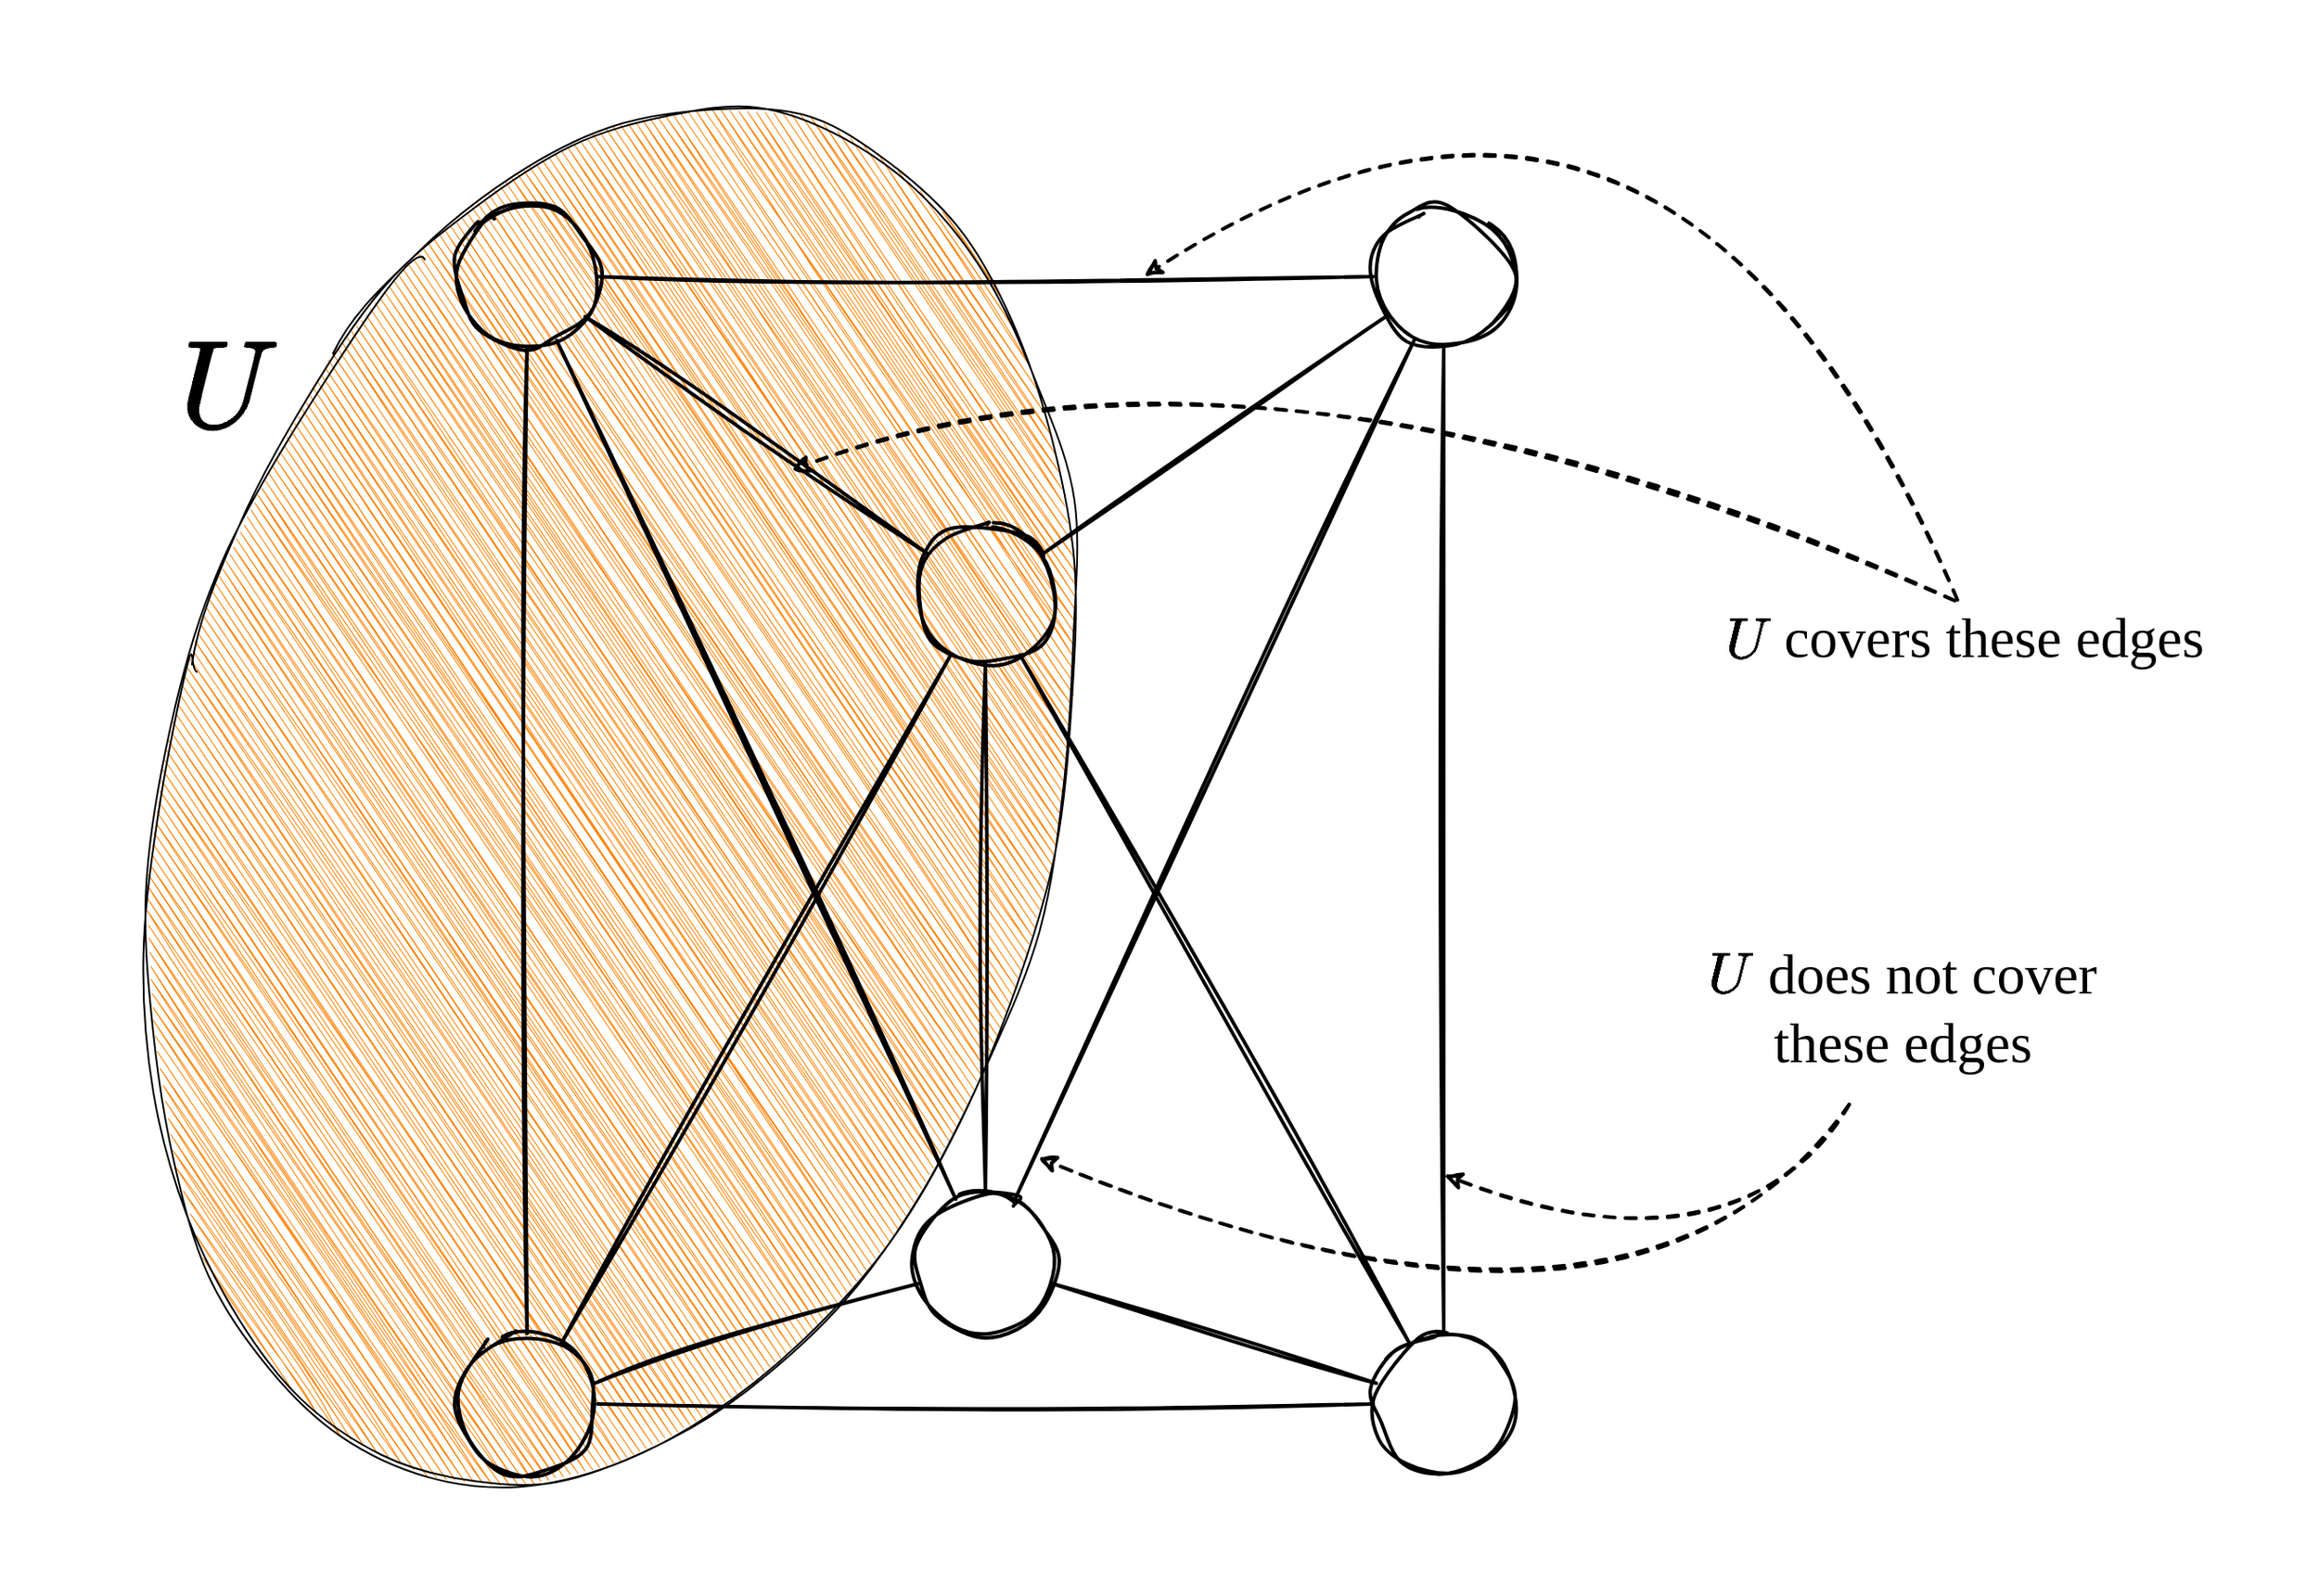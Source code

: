 <mxfile scale="4" border="0">
    <diagram id="xl5XHihS3tdmODuH2ESo" name="Page-1">
        <mxGraphModel dx="189" dy="1650" grid="1" gridSize="10" guides="1" tooltips="1" connect="1" arrows="1" fold="1" page="1" pageScale="1" pageWidth="1169" pageHeight="827" math="1" shadow="0">
            <root>
                <mxCell id="0"/>
                <mxCell id="1" parent="0"/>
                <mxCell id="61" value="" style="ellipse;whiteSpace=wrap;html=1;rotation=-75;sketch=1;curveFitting=1;jiggle=2;fillStyle=hachure;fillColor=#FF8000;strokeColor=default;" parent="1" vertex="1">
                    <mxGeometry x="-31.65" y="123.92" width="800" height="502.5" as="geometry"/>
                </mxCell>
                <mxCell id="50" style="edgeStyle=none;html=1;endArrow=none;endFill=0;strokeWidth=2;sketch=1;curveFitting=1;jiggle=2;" parent="1" source="37" target="43" edge="1">
                    <mxGeometry relative="1" as="geometry"/>
                </mxCell>
                <mxCell id="53" style="edgeStyle=none;html=1;endArrow=none;endFill=0;strokeWidth=2;sketch=1;curveFitting=1;jiggle=2;" parent="1" source="37" target="42" edge="1">
                    <mxGeometry relative="1" as="geometry"/>
                </mxCell>
                <mxCell id="37" value="" style="ellipse;whiteSpace=wrap;html=1;aspect=fixed;strokeWidth=2;sketch=1;curveFitting=1;jiggle=2;fillColor=none;" parent="1" vertex="1">
                    <mxGeometry x="280" y="680" width="80" height="80" as="geometry"/>
                </mxCell>
                <mxCell id="48" style="edgeStyle=none;html=1;exitX=0;exitY=0.5;exitDx=0;exitDy=0;entryX=1;entryY=0.5;entryDx=0;entryDy=0;endArrow=none;endFill=0;strokeWidth=2;sketch=1;curveFitting=1;jiggle=2;" parent="1" source="38" target="37" edge="1">
                    <mxGeometry relative="1" as="geometry"/>
                </mxCell>
                <mxCell id="49" style="edgeStyle=none;html=1;endArrow=none;endFill=0;strokeWidth=2;sketch=1;curveFitting=1;jiggle=2;" parent="1" source="38" target="43" edge="1">
                    <mxGeometry relative="1" as="geometry"/>
                </mxCell>
                <mxCell id="54" style="edgeStyle=none;html=1;endArrow=none;endFill=0;strokeWidth=2;sketch=1;curveFitting=1;jiggle=2;" parent="1" source="38" target="42" edge="1">
                    <mxGeometry relative="1" as="geometry"/>
                </mxCell>
                <mxCell id="38" value="" style="ellipse;whiteSpace=wrap;html=1;aspect=fixed;strokeWidth=2;sketch=1;curveFitting=1;jiggle=2;fillColor=none;" parent="1" vertex="1">
                    <mxGeometry x="800" y="680" width="80" height="80" as="geometry"/>
                </mxCell>
                <mxCell id="44" style="edgeStyle=none;html=1;exitX=0.5;exitY=1;exitDx=0;exitDy=0;entryX=0.5;entryY=0;entryDx=0;entryDy=0;endArrow=none;endFill=0;strokeWidth=2;sketch=1;curveFitting=1;jiggle=2;" parent="1" source="40" target="37" edge="1">
                    <mxGeometry relative="1" as="geometry"/>
                </mxCell>
                <mxCell id="45" style="edgeStyle=none;html=1;exitX=1;exitY=0.5;exitDx=0;exitDy=0;entryX=0;entryY=0.5;entryDx=0;entryDy=0;endArrow=none;endFill=0;strokeWidth=2;sketch=1;curveFitting=1;jiggle=2;" parent="1" source="40" target="41" edge="1">
                    <mxGeometry relative="1" as="geometry"/>
                </mxCell>
                <mxCell id="52" style="edgeStyle=none;html=1;endArrow=none;endFill=0;strokeWidth=2;sketch=1;curveFitting=1;jiggle=2;" parent="1" source="40" target="42" edge="1">
                    <mxGeometry relative="1" as="geometry"/>
                </mxCell>
                <mxCell id="40" value="" style="ellipse;whiteSpace=wrap;html=1;aspect=fixed;strokeWidth=2;sketch=1;curveFitting=1;jiggle=2;fillColor=none;" parent="1" vertex="1">
                    <mxGeometry x="280" y="40" width="80" height="80" as="geometry"/>
                </mxCell>
                <mxCell id="46" style="edgeStyle=none;html=1;exitX=0.5;exitY=1;exitDx=0;exitDy=0;entryX=0.5;entryY=0;entryDx=0;entryDy=0;endArrow=none;endFill=0;strokeWidth=2;sketch=1;curveFitting=1;jiggle=2;" parent="1" source="41" target="38" edge="1">
                    <mxGeometry relative="1" as="geometry"/>
                </mxCell>
                <mxCell id="51" style="edgeStyle=none;html=1;endArrow=none;endFill=0;strokeWidth=2;sketch=1;curveFitting=1;jiggle=2;" parent="1" source="41" target="42" edge="1">
                    <mxGeometry relative="1" as="geometry"/>
                </mxCell>
                <mxCell id="56" style="edgeStyle=none;html=1;endArrow=none;endFill=0;strokeWidth=2;sketch=1;curveFitting=1;jiggle=2;" parent="1" source="41" target="43" edge="1">
                    <mxGeometry relative="1" as="geometry"/>
                </mxCell>
                <mxCell id="41" value="" style="ellipse;whiteSpace=wrap;html=1;aspect=fixed;strokeWidth=2;sketch=1;curveFitting=1;jiggle=2;fillColor=none;" parent="1" vertex="1">
                    <mxGeometry x="800" y="40" width="80" height="80" as="geometry"/>
                </mxCell>
                <mxCell id="42" value="" style="ellipse;whiteSpace=wrap;html=1;aspect=fixed;strokeWidth=2;sketch=1;curveFitting=1;jiggle=2;fillColor=none;" parent="1" vertex="1">
                    <mxGeometry x="540" y="220" width="80" height="80" as="geometry"/>
                </mxCell>
                <mxCell id="55" style="edgeStyle=none;html=1;exitX=0.5;exitY=0;exitDx=0;exitDy=0;entryX=0.5;entryY=1;entryDx=0;entryDy=0;strokeWidth=2;endArrow=none;endFill=0;sketch=1;curveFitting=1;jiggle=2;" parent="1" source="43" target="42" edge="1">
                    <mxGeometry relative="1" as="geometry"/>
                </mxCell>
                <mxCell id="57" style="edgeStyle=none;html=1;endArrow=none;endFill=0;strokeWidth=2;sketch=1;curveFitting=1;jiggle=2;" parent="1" source="43" target="40" edge="1">
                    <mxGeometry relative="1" as="geometry"/>
                </mxCell>
                <mxCell id="43" value="" style="ellipse;whiteSpace=wrap;html=1;aspect=fixed;strokeWidth=2;sketch=1;curveFitting=1;jiggle=2;fillColor=none;" parent="1" vertex="1">
                    <mxGeometry x="540" y="600" width="80" height="80" as="geometry"/>
                </mxCell>
                <mxCell id="64" value="&lt;font style=&quot;font-size: 60px;&quot;&gt;\(U\)&lt;/font&gt;" style="text;html=1;align=center;verticalAlign=middle;resizable=0;points=[];autosize=1;strokeColor=none;fillColor=none;" parent="1" vertex="1">
                    <mxGeometry x="80" y="100" width="140" height="90" as="geometry"/>
                </mxCell>
                <mxCell id="66" value="" style="endArrow=classic;html=1;sketch=1;curveFitting=1;jiggle=2;rounded=0;curved=1;strokeWidth=2;dashed=1;exitX=0.491;exitY=0.071;exitDx=0;exitDy=0;exitPerimeter=0;" parent="1" source="67" edge="1">
                    <mxGeometry width="50" height="50" relative="1" as="geometry">
                        <mxPoint x="1150" y="200" as="sourcePoint"/>
                        <mxPoint x="670" y="80" as="targetPoint"/>
                        <Array as="points">
                            <mxPoint x="970" y="-120"/>
                        </Array>
                    </mxGeometry>
                </mxCell>
                <mxCell id="67" value="&lt;font face=&quot;Comic Sans MS&quot; style=&quot;font-size: 32px;&quot;&gt;\(U\) covers these edges&lt;/font&gt;" style="text;html=1;align=center;verticalAlign=middle;resizable=0;points=[];autosize=1;strokeColor=none;fillColor=none;sketch=1;curveFitting=1;jiggle=2;" parent="1" vertex="1">
                    <mxGeometry x="935" y="260" width="400" height="50" as="geometry"/>
                </mxCell>
                <mxCell id="68" value="" style="endArrow=classic;html=1;sketch=1;curveFitting=1;jiggle=2;rounded=0;curved=1;strokeWidth=2;dashed=1;exitX=0.487;exitY=0.078;exitDx=0;exitDy=0;exitPerimeter=0;" parent="1" source="67" edge="1">
                    <mxGeometry width="50" height="50" relative="1" as="geometry">
                        <mxPoint x="1140" y="200" as="sourcePoint"/>
                        <mxPoint x="470" y="190" as="targetPoint"/>
                        <Array as="points">
                            <mxPoint x="740" y="90"/>
                        </Array>
                    </mxGeometry>
                </mxCell>
                <mxCell id="69" value="&lt;font face=&quot;Comic Sans MS&quot; style=&quot;font-size: 32px;&quot;&gt;\(U\) does not cover&lt;/font&gt;&lt;div&gt;&lt;font face=&quot;Comic Sans MS&quot; style=&quot;font-size: 32px;&quot;&gt;these edges&lt;/font&gt;&lt;/div&gt;" style="text;html=1;align=center;verticalAlign=middle;resizable=0;points=[];autosize=1;strokeColor=none;fillColor=none;sketch=1;curveFitting=1;jiggle=2;" parent="1" vertex="1">
                    <mxGeometry x="935" y="450" width="330" height="90" as="geometry"/>
                </mxCell>
                <mxCell id="70" value="" style="endArrow=classic;html=1;sketch=1;curveFitting=1;jiggle=2;rounded=0;curved=1;strokeWidth=2;dashed=1;" parent="1" edge="1">
                    <mxGeometry width="50" height="50" relative="1" as="geometry">
                        <mxPoint x="1070" y="550" as="sourcePoint"/>
                        <mxPoint x="840" y="590" as="targetPoint"/>
                        <Array as="points">
                            <mxPoint x="1010" y="650"/>
                        </Array>
                    </mxGeometry>
                </mxCell>
                <mxCell id="71" value="" style="endArrow=classic;html=1;sketch=1;curveFitting=1;jiggle=2;rounded=0;curved=1;strokeWidth=2;dashed=1;" parent="1" edge="1">
                    <mxGeometry width="50" height="50" relative="1" as="geometry">
                        <mxPoint x="1070" y="550" as="sourcePoint"/>
                        <mxPoint x="610" y="580" as="targetPoint"/>
                        <Array as="points">
                            <mxPoint x="950" y="720"/>
                        </Array>
                    </mxGeometry>
                </mxCell>
            </root>
        </mxGraphModel>
    </diagram>
</mxfile>
